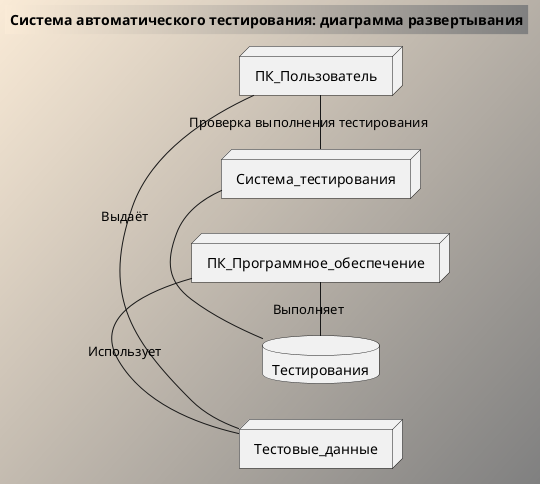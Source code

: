 @startuml "Практическая работа 2-2"
left to right direction
title Система автоматического тестирования: диаграмма развертывания
skinparam backgroundcolor AntiqueWhite/Grey
database Тестирования
node ПК_Пользователь
node ПК_Программное_обеспечение
node Тестовые_данные
node Система_тестирования
ПК_Пользователь - Тестовые_данные: Выдаёт
ПК_Программное_обеспечение - Тестовые_данные: Использует
ПК_Программное_обеспечение - Тестирования: Выполняет
ПК_Пользователь - Система_тестирования: Проверка выполнения тестирования
Система_тестирования - Тестирования
@enduml
